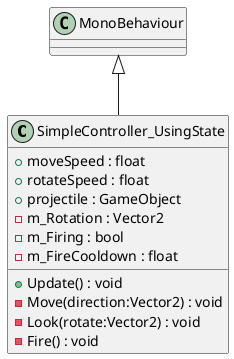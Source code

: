 @startuml
class SimpleController_UsingState {
    + moveSpeed : float
    + rotateSpeed : float
    + projectile : GameObject
    - m_Rotation : Vector2
    - m_Firing : bool
    - m_FireCooldown : float
    + Update() : void
    - Move(direction:Vector2) : void
    - Look(rotate:Vector2) : void
    - Fire() : void
}
MonoBehaviour <|-- SimpleController_UsingState
@enduml
